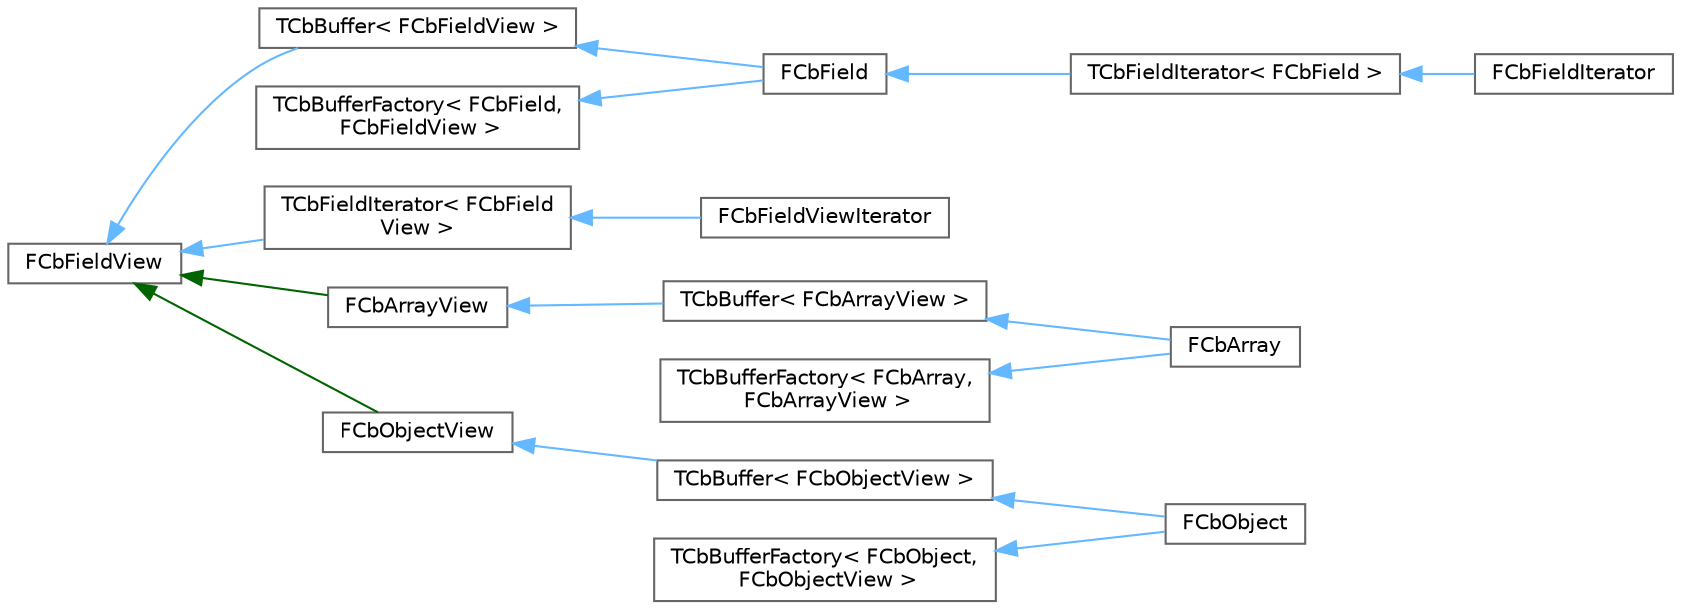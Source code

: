 digraph "Graphical Class Hierarchy"
{
 // INTERACTIVE_SVG=YES
 // LATEX_PDF_SIZE
  bgcolor="transparent";
  edge [fontname=Helvetica,fontsize=10,labelfontname=Helvetica,labelfontsize=10];
  node [fontname=Helvetica,fontsize=10,shape=box,height=0.2,width=0.4];
  rankdir="LR";
  Node0 [id="Node000000",label="FCbFieldView",height=0.2,width=0.4,color="grey40", fillcolor="white", style="filled",URL="$dc/deb/classFCbFieldView.html",tooltip="An atom of data in the compact binary format."];
  Node0 -> Node1 [id="edge3470_Node000000_Node000001",dir="back",color="steelblue1",style="solid",tooltip=" "];
  Node1 [id="Node000001",label="TCbBuffer\< FCbFieldView \>",height=0.2,width=0.4,color="grey40", fillcolor="white", style="filled",URL="$d6/d0b/classTCbBuffer.html",tooltip=" "];
  Node1 -> Node2 [id="edge3471_Node000001_Node000002",dir="back",color="steelblue1",style="solid",tooltip=" "];
  Node2 [id="Node000002",label="FCbField",height=0.2,width=0.4,color="grey40", fillcolor="white", style="filled",URL="$db/d5a/classFCbField.html",tooltip="A field that includes a shared buffer for the memory that contains it."];
  Node2 -> Node3 [id="edge3472_Node000002_Node000003",dir="back",color="steelblue1",style="solid",tooltip=" "];
  Node3 [id="Node000003",label="TCbFieldIterator\< FCbField \>",height=0.2,width=0.4,color="grey40", fillcolor="white", style="filled",URL="$d5/de3/classTCbFieldIterator.html",tooltip=" "];
  Node3 -> Node4 [id="edge3473_Node000003_Node000004",dir="back",color="steelblue1",style="solid",tooltip=" "];
  Node4 [id="Node000004",label="FCbFieldIterator",height=0.2,width=0.4,color="grey40", fillcolor="white", style="filled",URL="$d5/d1a/classFCbFieldIterator.html",tooltip="Iterator for FCbField."];
  Node0 -> Node6 [id="edge3474_Node000000_Node000006",dir="back",color="steelblue1",style="solid",tooltip=" "];
  Node6 [id="Node000006",label="TCbFieldIterator\< FCbField\lView \>",height=0.2,width=0.4,color="grey40", fillcolor="white", style="filled",URL="$d5/de3/classTCbFieldIterator.html",tooltip=" "];
  Node6 -> Node7 [id="edge3475_Node000006_Node000007",dir="back",color="steelblue1",style="solid",tooltip=" "];
  Node7 [id="Node000007",label="FCbFieldViewIterator",height=0.2,width=0.4,color="grey40", fillcolor="white", style="filled",URL="$d0/d08/classFCbFieldViewIterator.html",tooltip="Iterator for FCbFieldView."];
  Node0 -> Node8 [id="edge3476_Node000000_Node000008",dir="back",color="darkgreen",style="solid",tooltip=" "];
  Node8 [id="Node000008",label="FCbArrayView",height=0.2,width=0.4,color="grey40", fillcolor="white", style="filled",URL="$d3/d79/classFCbArrayView.html",tooltip="Array of FCbField[View] that have no names."];
  Node8 -> Node9 [id="edge3477_Node000008_Node000009",dir="back",color="steelblue1",style="solid",tooltip=" "];
  Node9 [id="Node000009",label="TCbBuffer\< FCbArrayView \>",height=0.2,width=0.4,color="grey40", fillcolor="white", style="filled",URL="$d6/d0b/classTCbBuffer.html",tooltip=" "];
  Node9 -> Node10 [id="edge3478_Node000009_Node000010",dir="back",color="steelblue1",style="solid",tooltip=" "];
  Node10 [id="Node000010",label="FCbArray",height=0.2,width=0.4,color="grey40", fillcolor="white", style="filled",URL="$db/d7d/classFCbArray.html",tooltip="An array that includes a shared buffer for the memory that contains it."];
  Node0 -> Node12 [id="edge3479_Node000000_Node000012",dir="back",color="darkgreen",style="solid",tooltip=" "];
  Node12 [id="Node000012",label="FCbObjectView",height=0.2,width=0.4,color="grey40", fillcolor="white", style="filled",URL="$dc/d1a/classFCbObjectView.html",tooltip="Array of FCbField[View] that have unique names."];
  Node12 -> Node13 [id="edge3480_Node000012_Node000013",dir="back",color="steelblue1",style="solid",tooltip=" "];
  Node13 [id="Node000013",label="TCbBuffer\< FCbObjectView \>",height=0.2,width=0.4,color="grey40", fillcolor="white", style="filled",URL="$d6/d0b/classTCbBuffer.html",tooltip=" "];
  Node13 -> Node14 [id="edge3481_Node000013_Node000014",dir="back",color="steelblue1",style="solid",tooltip=" "];
  Node14 [id="Node000014",label="FCbObject",height=0.2,width=0.4,color="grey40", fillcolor="white", style="filled",URL="$d8/d23/classFCbObject.html",tooltip="An object that includes a shared buffer for the memory that contains it."];
  Node11 [id="Node000011",label="TCbBufferFactory\< FCbArray,\l FCbArrayView \>",height=0.2,width=0.4,color="grey40", fillcolor="white", style="filled",URL="$da/d47/classTCbBufferFactory.html",tooltip=" "];
  Node11 -> Node10 [id="edge3482_Node000011_Node000010",dir="back",color="steelblue1",style="solid",tooltip=" "];
  Node5 [id="Node000005",label="TCbBufferFactory\< FCbField,\l FCbFieldView \>",height=0.2,width=0.4,color="grey40", fillcolor="white", style="filled",URL="$da/d47/classTCbBufferFactory.html",tooltip=" "];
  Node5 -> Node2 [id="edge3483_Node000005_Node000002",dir="back",color="steelblue1",style="solid",tooltip=" "];
  Node15 [id="Node000015",label="TCbBufferFactory\< FCbObject,\l FCbObjectView \>",height=0.2,width=0.4,color="grey40", fillcolor="white", style="filled",URL="$da/d47/classTCbBufferFactory.html",tooltip=" "];
  Node15 -> Node14 [id="edge3484_Node000015_Node000014",dir="back",color="steelblue1",style="solid",tooltip=" "];
}
